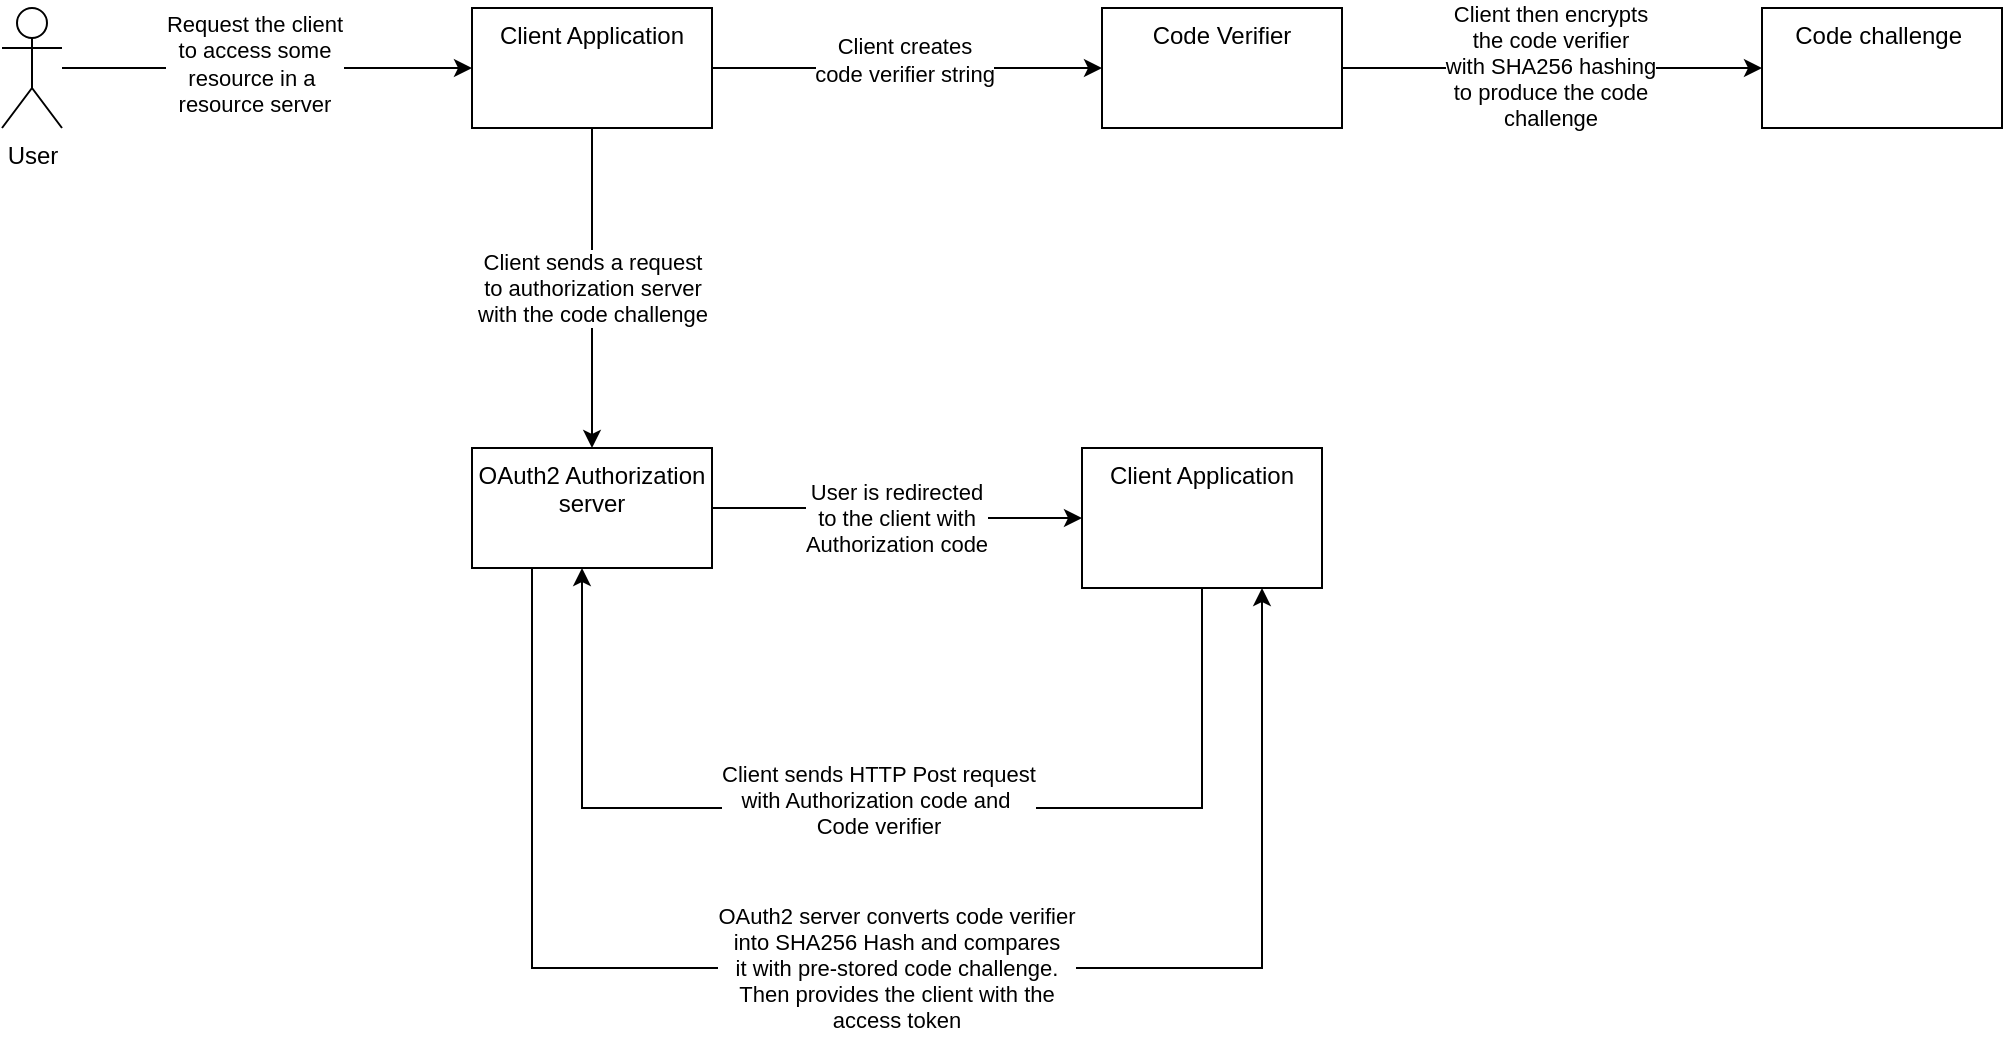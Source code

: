 <mxfile version="17.1.2" type="github">
  <diagram id="x6zEGYhc9YZSc5_EpSnH" name="Page-1">
    <mxGraphModel dx="946" dy="504" grid="1" gridSize="10" guides="1" tooltips="1" connect="1" arrows="1" fold="1" page="1" pageScale="1" pageWidth="850" pageHeight="1100" math="0" shadow="0">
      <root>
        <mxCell id="0" />
        <mxCell id="1" parent="0" />
        <mxCell id="_iI0jnVjgGjltqFnrn9s-3" value="" style="edgeStyle=orthogonalEdgeStyle;rounded=0;orthogonalLoop=1;jettySize=auto;html=1;" edge="1" parent="1" source="_iI0jnVjgGjltqFnrn9s-1" target="_iI0jnVjgGjltqFnrn9s-2">
          <mxGeometry relative="1" as="geometry" />
        </mxCell>
        <mxCell id="_iI0jnVjgGjltqFnrn9s-4" value="Request the client&lt;br&gt;to access some&lt;br&gt;resource in a&amp;nbsp;&lt;br&gt;resource server" style="edgeLabel;html=1;align=center;verticalAlign=middle;resizable=0;points=[];" vertex="1" connectable="0" parent="_iI0jnVjgGjltqFnrn9s-3">
          <mxGeometry x="-0.063" y="2" relative="1" as="geometry">
            <mxPoint as="offset" />
          </mxGeometry>
        </mxCell>
        <mxCell id="_iI0jnVjgGjltqFnrn9s-1" value="User" style="shape=umlActor;verticalLabelPosition=bottom;verticalAlign=top;html=1;outlineConnect=0;" vertex="1" parent="1">
          <mxGeometry x="70" y="80" width="30" height="60" as="geometry" />
        </mxCell>
        <mxCell id="_iI0jnVjgGjltqFnrn9s-6" value="" style="edgeStyle=orthogonalEdgeStyle;rounded=0;orthogonalLoop=1;jettySize=auto;html=1;" edge="1" parent="1" source="_iI0jnVjgGjltqFnrn9s-2" target="_iI0jnVjgGjltqFnrn9s-5">
          <mxGeometry relative="1" as="geometry" />
        </mxCell>
        <mxCell id="_iI0jnVjgGjltqFnrn9s-7" value="Client creates&lt;br&gt;code verifier string" style="edgeLabel;html=1;align=center;verticalAlign=middle;resizable=0;points=[];" vertex="1" connectable="0" parent="_iI0jnVjgGjltqFnrn9s-6">
          <mxGeometry x="-0.015" y="4" relative="1" as="geometry">
            <mxPoint as="offset" />
          </mxGeometry>
        </mxCell>
        <mxCell id="_iI0jnVjgGjltqFnrn9s-12" value="" style="edgeStyle=orthogonalEdgeStyle;rounded=0;orthogonalLoop=1;jettySize=auto;html=1;" edge="1" parent="1" source="_iI0jnVjgGjltqFnrn9s-2" target="_iI0jnVjgGjltqFnrn9s-11">
          <mxGeometry relative="1" as="geometry" />
        </mxCell>
        <mxCell id="_iI0jnVjgGjltqFnrn9s-13" value="Client sends a request&lt;br&gt;to authorization server&lt;br&gt;with the code challenge" style="edgeLabel;html=1;align=center;verticalAlign=middle;resizable=0;points=[];" vertex="1" connectable="0" parent="_iI0jnVjgGjltqFnrn9s-12">
          <mxGeometry x="-0.375" y="1" relative="1" as="geometry">
            <mxPoint x="-1" y="30" as="offset" />
          </mxGeometry>
        </mxCell>
        <mxCell id="_iI0jnVjgGjltqFnrn9s-2" value="Client Application" style="whiteSpace=wrap;html=1;verticalAlign=top;" vertex="1" parent="1">
          <mxGeometry x="305" y="80" width="120" height="60" as="geometry" />
        </mxCell>
        <mxCell id="_iI0jnVjgGjltqFnrn9s-9" value="" style="edgeStyle=orthogonalEdgeStyle;rounded=0;orthogonalLoop=1;jettySize=auto;html=1;" edge="1" parent="1" source="_iI0jnVjgGjltqFnrn9s-5" target="_iI0jnVjgGjltqFnrn9s-8">
          <mxGeometry relative="1" as="geometry" />
        </mxCell>
        <mxCell id="_iI0jnVjgGjltqFnrn9s-10" value="Client then encrypts&lt;br&gt;the code verifier&lt;br&gt;with SHA256 hashing&lt;br&gt;to produce the code&lt;br&gt;challenge" style="edgeLabel;html=1;align=center;verticalAlign=middle;resizable=0;points=[];" vertex="1" connectable="0" parent="_iI0jnVjgGjltqFnrn9s-9">
          <mxGeometry x="-0.009" y="2" relative="1" as="geometry">
            <mxPoint y="1" as="offset" />
          </mxGeometry>
        </mxCell>
        <mxCell id="_iI0jnVjgGjltqFnrn9s-5" value="Code Verifier" style="whiteSpace=wrap;html=1;verticalAlign=top;" vertex="1" parent="1">
          <mxGeometry x="620" y="80" width="120" height="60" as="geometry" />
        </mxCell>
        <mxCell id="_iI0jnVjgGjltqFnrn9s-8" value="Code challenge&amp;nbsp;" style="whiteSpace=wrap;html=1;verticalAlign=top;" vertex="1" parent="1">
          <mxGeometry x="950" y="80" width="120" height="60" as="geometry" />
        </mxCell>
        <mxCell id="_iI0jnVjgGjltqFnrn9s-15" value="" style="edgeStyle=orthogonalEdgeStyle;rounded=0;orthogonalLoop=1;jettySize=auto;html=1;" edge="1" parent="1" source="_iI0jnVjgGjltqFnrn9s-11" target="_iI0jnVjgGjltqFnrn9s-14">
          <mxGeometry relative="1" as="geometry" />
        </mxCell>
        <mxCell id="_iI0jnVjgGjltqFnrn9s-16" value="User is redirected&lt;br&gt;to the client with&lt;br&gt;Authorization code" style="edgeLabel;html=1;align=center;verticalAlign=middle;resizable=0;points=[];" vertex="1" connectable="0" parent="_iI0jnVjgGjltqFnrn9s-15">
          <mxGeometry x="0.016" y="-1" relative="1" as="geometry">
            <mxPoint y="1" as="offset" />
          </mxGeometry>
        </mxCell>
        <mxCell id="_iI0jnVjgGjltqFnrn9s-11" value="OAuth2 Authorization server" style="whiteSpace=wrap;html=1;verticalAlign=top;" vertex="1" parent="1">
          <mxGeometry x="305" y="300" width="120" height="60" as="geometry" />
        </mxCell>
        <mxCell id="_iI0jnVjgGjltqFnrn9s-14" value="Client Application" style="whiteSpace=wrap;html=1;verticalAlign=top;" vertex="1" parent="1">
          <mxGeometry x="610" y="300" width="120" height="70" as="geometry" />
        </mxCell>
        <mxCell id="_iI0jnVjgGjltqFnrn9s-17" value="" style="endArrow=classic;html=1;rounded=0;exitX=0.5;exitY=1;exitDx=0;exitDy=0;" edge="1" parent="1" source="_iI0jnVjgGjltqFnrn9s-14">
          <mxGeometry width="50" height="50" relative="1" as="geometry">
            <mxPoint x="640" y="340" as="sourcePoint" />
            <mxPoint x="360" y="360" as="targetPoint" />
            <Array as="points">
              <mxPoint x="670" y="480" />
              <mxPoint x="520" y="480" />
              <mxPoint x="360" y="480" />
            </Array>
          </mxGeometry>
        </mxCell>
        <mxCell id="_iI0jnVjgGjltqFnrn9s-18" value="Client sends HTTP Post request&lt;br&gt;with Authorization code and&amp;nbsp;&lt;br&gt;Code verifier" style="edgeLabel;html=1;align=center;verticalAlign=middle;resizable=0;points=[];" vertex="1" connectable="0" parent="_iI0jnVjgGjltqFnrn9s-17">
          <mxGeometry x="0.007" y="-4" relative="1" as="geometry">
            <mxPoint as="offset" />
          </mxGeometry>
        </mxCell>
        <mxCell id="_iI0jnVjgGjltqFnrn9s-19" value="" style="endArrow=classic;html=1;rounded=0;exitX=0.25;exitY=1;exitDx=0;exitDy=0;entryX=0.75;entryY=1;entryDx=0;entryDy=0;" edge="1" parent="1" source="_iI0jnVjgGjltqFnrn9s-11" target="_iI0jnVjgGjltqFnrn9s-14">
          <mxGeometry width="50" height="50" relative="1" as="geometry">
            <mxPoint x="640" y="370" as="sourcePoint" />
            <mxPoint x="690" y="320" as="targetPoint" />
            <Array as="points">
              <mxPoint x="335" y="560" />
              <mxPoint x="700" y="560" />
            </Array>
          </mxGeometry>
        </mxCell>
        <mxCell id="_iI0jnVjgGjltqFnrn9s-20" value="OAuth2 server converts code verifier&lt;br&gt;into SHA256 Hash and compares&lt;br&gt;it with pre-stored code challenge.&lt;br&gt;Then provides the client with the&lt;br&gt;access token" style="edgeLabel;html=1;align=center;verticalAlign=middle;resizable=0;points=[];" vertex="1" connectable="0" parent="_iI0jnVjgGjltqFnrn9s-19">
          <mxGeometry x="0.012" y="1" relative="1" as="geometry">
            <mxPoint y="1" as="offset" />
          </mxGeometry>
        </mxCell>
      </root>
    </mxGraphModel>
  </diagram>
</mxfile>
